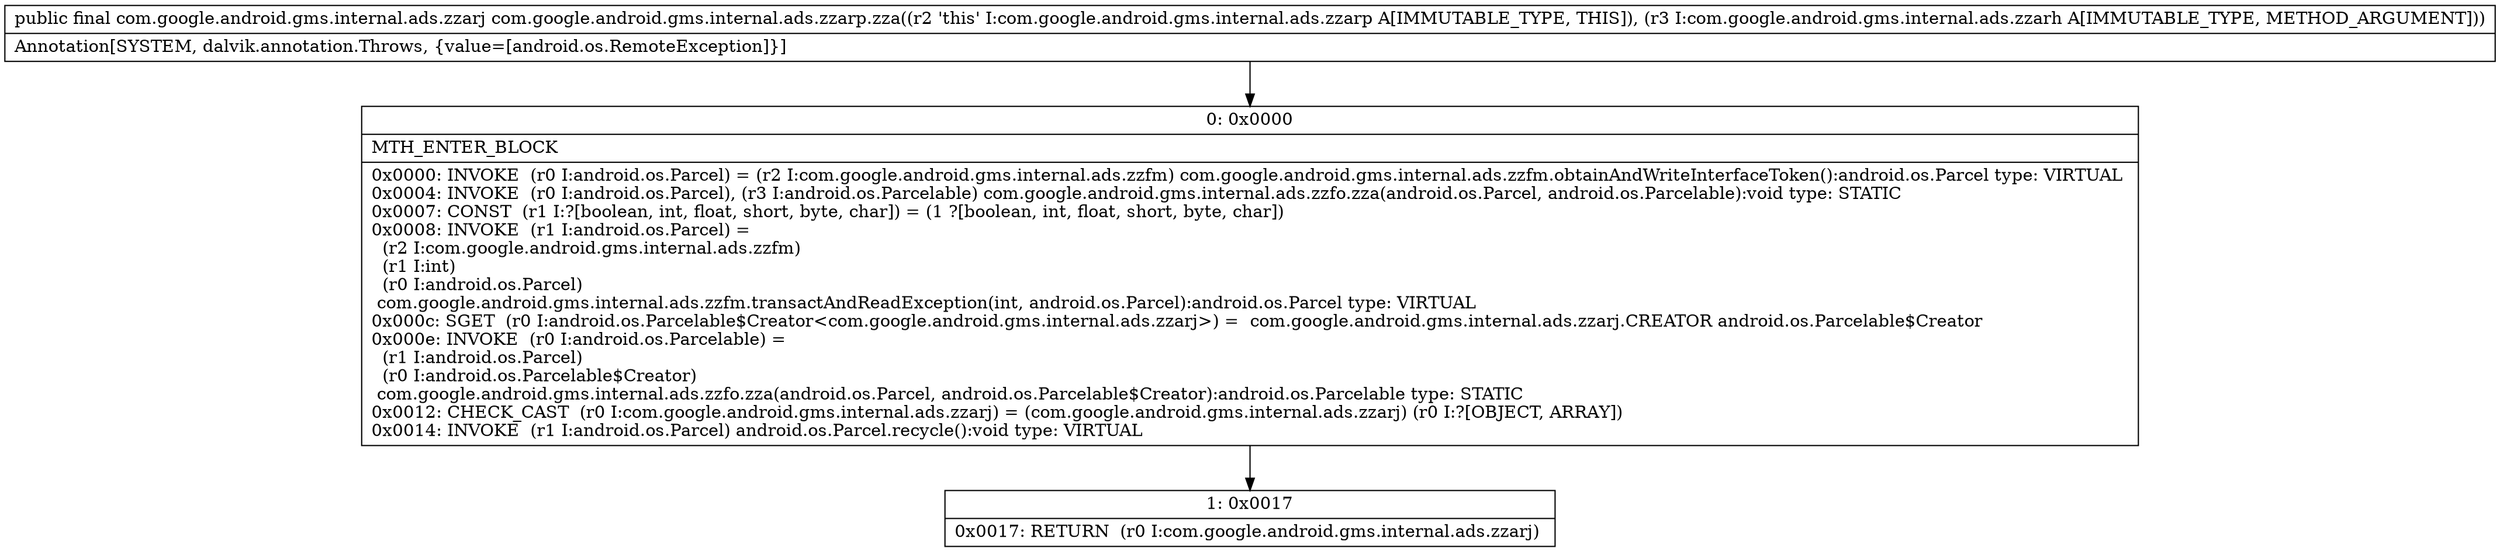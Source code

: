 digraph "CFG forcom.google.android.gms.internal.ads.zzarp.zza(Lcom\/google\/android\/gms\/internal\/ads\/zzarh;)Lcom\/google\/android\/gms\/internal\/ads\/zzarj;" {
Node_0 [shape=record,label="{0\:\ 0x0000|MTH_ENTER_BLOCK\l|0x0000: INVOKE  (r0 I:android.os.Parcel) = (r2 I:com.google.android.gms.internal.ads.zzfm) com.google.android.gms.internal.ads.zzfm.obtainAndWriteInterfaceToken():android.os.Parcel type: VIRTUAL \l0x0004: INVOKE  (r0 I:android.os.Parcel), (r3 I:android.os.Parcelable) com.google.android.gms.internal.ads.zzfo.zza(android.os.Parcel, android.os.Parcelable):void type: STATIC \l0x0007: CONST  (r1 I:?[boolean, int, float, short, byte, char]) = (1 ?[boolean, int, float, short, byte, char]) \l0x0008: INVOKE  (r1 I:android.os.Parcel) = \l  (r2 I:com.google.android.gms.internal.ads.zzfm)\l  (r1 I:int)\l  (r0 I:android.os.Parcel)\l com.google.android.gms.internal.ads.zzfm.transactAndReadException(int, android.os.Parcel):android.os.Parcel type: VIRTUAL \l0x000c: SGET  (r0 I:android.os.Parcelable$Creator\<com.google.android.gms.internal.ads.zzarj\>) =  com.google.android.gms.internal.ads.zzarj.CREATOR android.os.Parcelable$Creator \l0x000e: INVOKE  (r0 I:android.os.Parcelable) = \l  (r1 I:android.os.Parcel)\l  (r0 I:android.os.Parcelable$Creator)\l com.google.android.gms.internal.ads.zzfo.zza(android.os.Parcel, android.os.Parcelable$Creator):android.os.Parcelable type: STATIC \l0x0012: CHECK_CAST  (r0 I:com.google.android.gms.internal.ads.zzarj) = (com.google.android.gms.internal.ads.zzarj) (r0 I:?[OBJECT, ARRAY]) \l0x0014: INVOKE  (r1 I:android.os.Parcel) android.os.Parcel.recycle():void type: VIRTUAL \l}"];
Node_1 [shape=record,label="{1\:\ 0x0017|0x0017: RETURN  (r0 I:com.google.android.gms.internal.ads.zzarj) \l}"];
MethodNode[shape=record,label="{public final com.google.android.gms.internal.ads.zzarj com.google.android.gms.internal.ads.zzarp.zza((r2 'this' I:com.google.android.gms.internal.ads.zzarp A[IMMUTABLE_TYPE, THIS]), (r3 I:com.google.android.gms.internal.ads.zzarh A[IMMUTABLE_TYPE, METHOD_ARGUMENT]))  | Annotation[SYSTEM, dalvik.annotation.Throws, \{value=[android.os.RemoteException]\}]\l}"];
MethodNode -> Node_0;
Node_0 -> Node_1;
}

